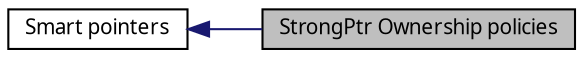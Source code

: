 digraph structs
{
  bgcolor="transparent";
  edge [fontname="FreeSans.ttf",fontsize=8,labelfontname="FreeSans.ttf",labelfontsize=8];
  node [fontname="FreeSans.ttf",fontsize=10,shape=record];
rankdir=LR;
  Node0 [label="StrongPtr Ownership policies",height=0.2,width=0.4,color="black", fillcolor="grey75", style="filled" fontcolor="black"];
  Node1 [label="Smart pointers",height=0.2,width=0.4,color="black",URL="$a00781.html"];
  Node1->Node0 [shape=plaintext, color="midnightblue", dir="back", style="solid"];
}
